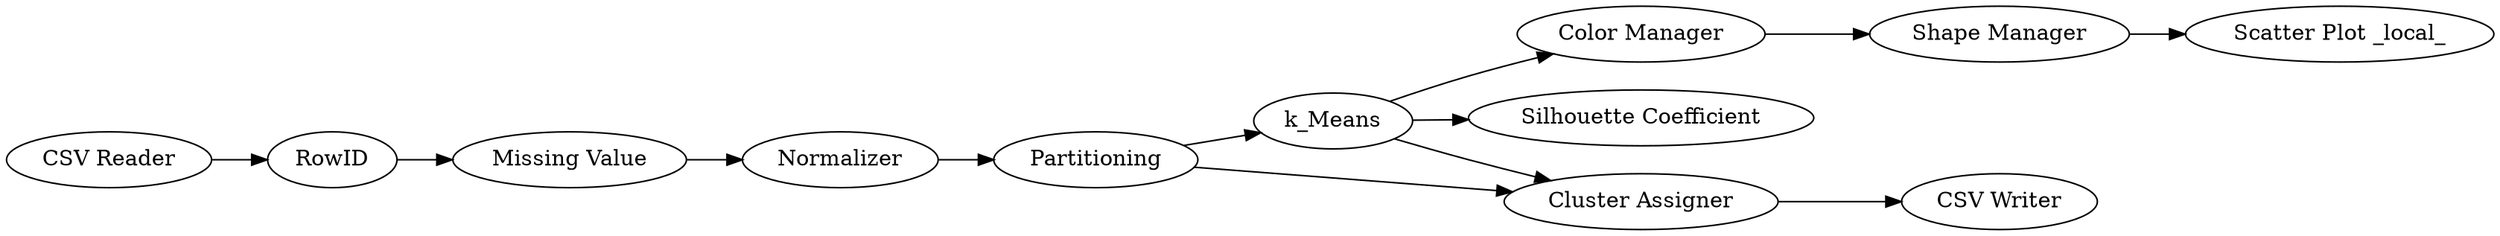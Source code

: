 digraph {
	1 [label="CSV Reader"]
	2 [label=k_Means]
	3 [label="Color Manager"]
	4 [label="Shape Manager"]
	5 [label="Scatter Plot _local_"]
	6 [label=Partitioning]
	7 [label="Cluster Assigner"]
	9 [label=RowID]
	10 [label="Missing Value"]
	11 [label=Normalizer]
	12 [label="CSV Writer"]
	13 [label="Silhouette Coefficient"]
	1 -> 9
	2 -> 3
	2 -> 7
	2 -> 13
	3 -> 4
	4 -> 5
	6 -> 7
	6 -> 2
	7 -> 12
	9 -> 10
	10 -> 11
	11 -> 6
	rankdir=LR
}
